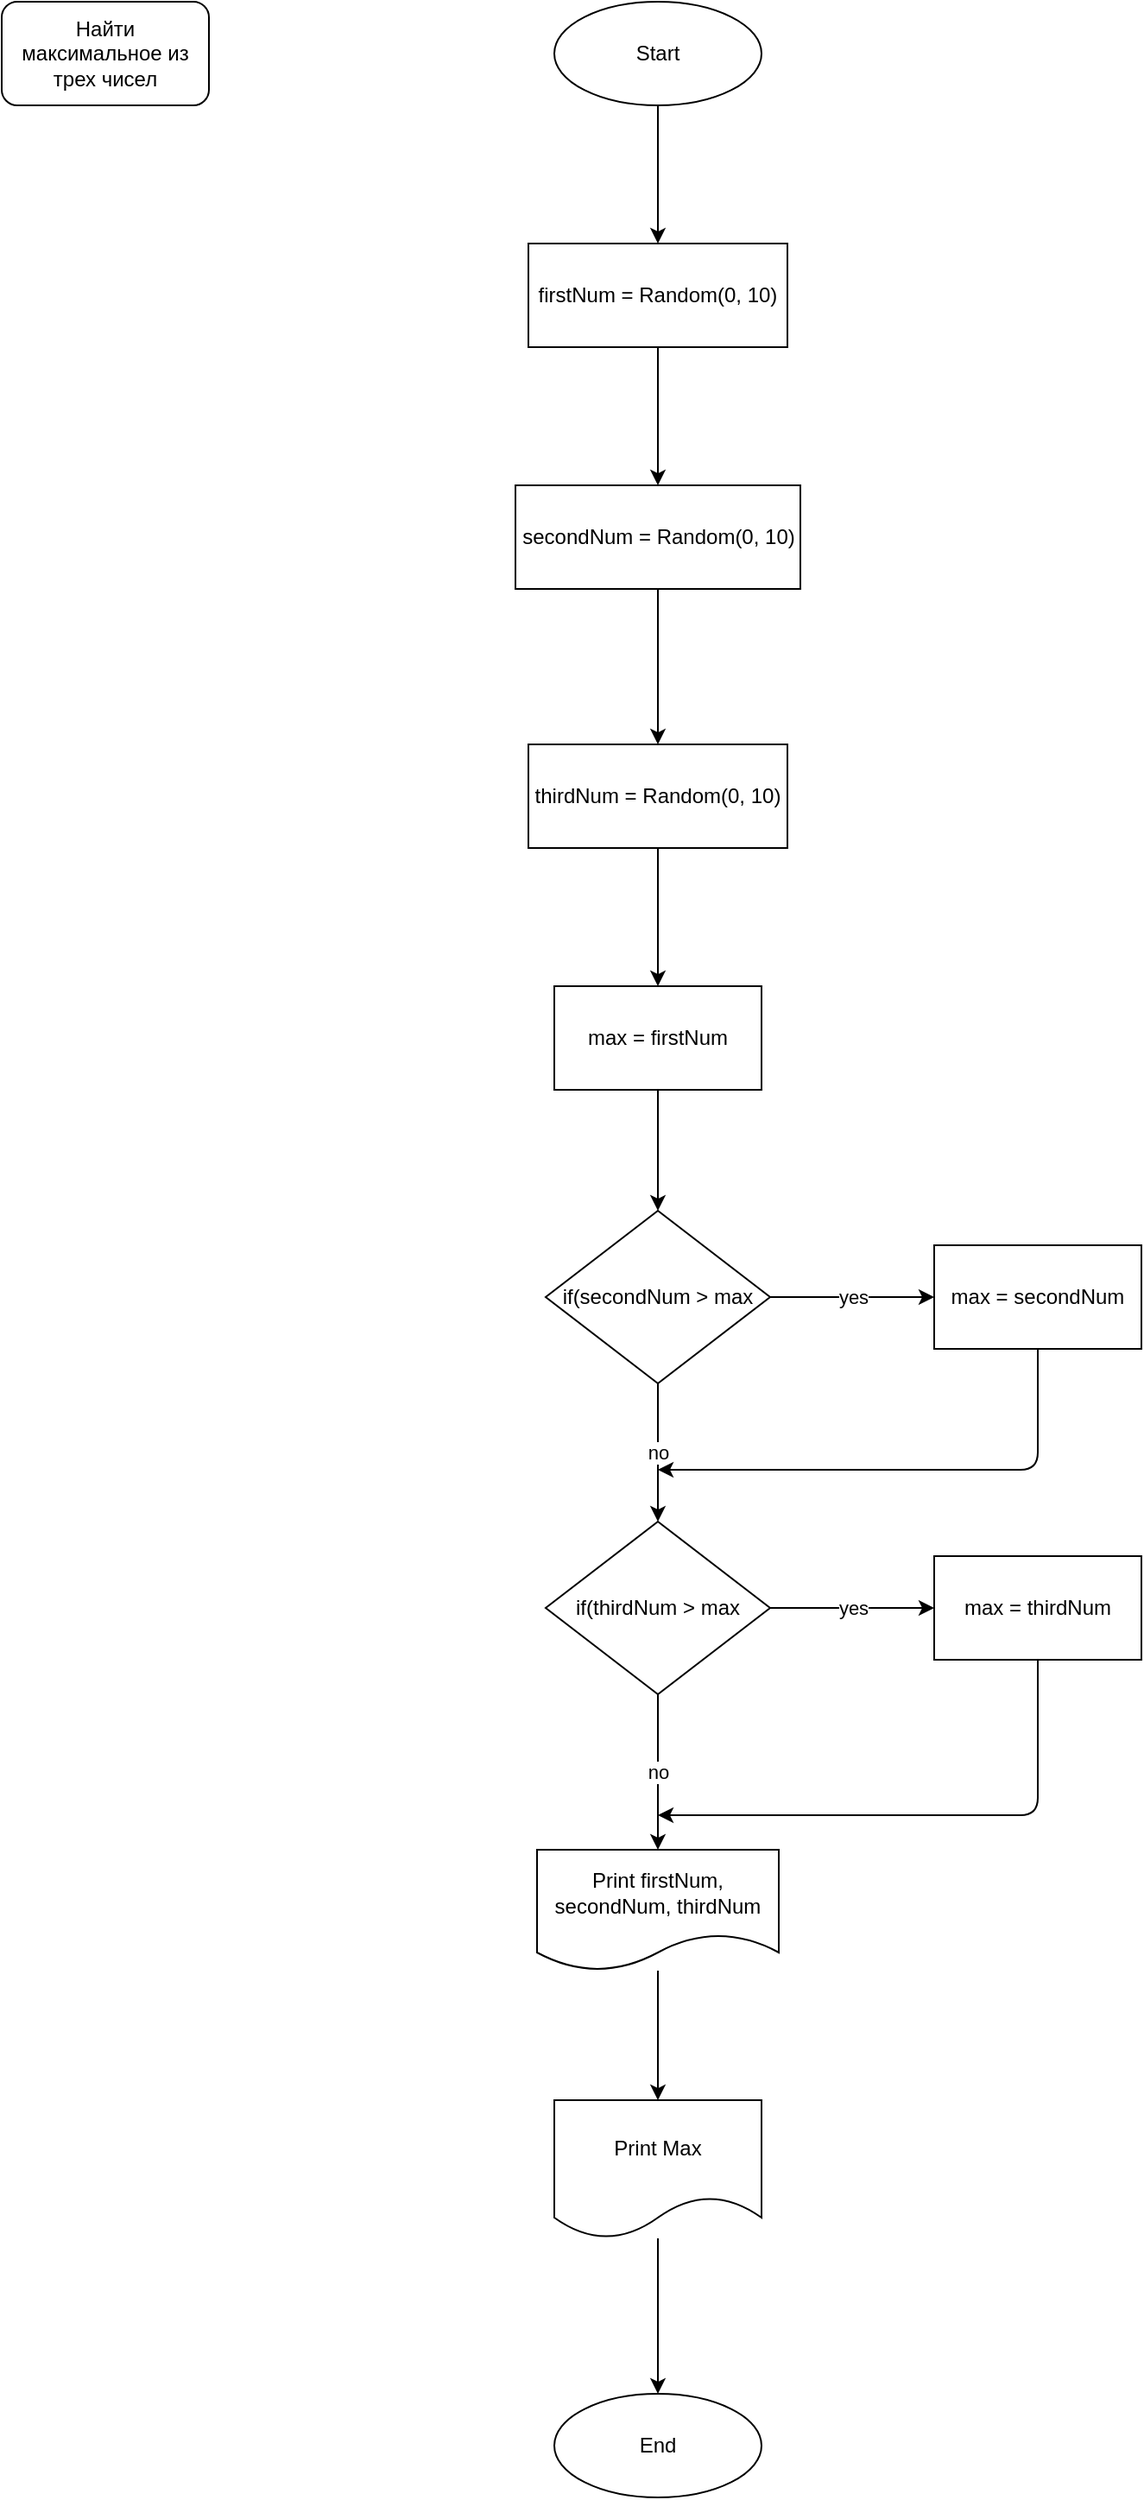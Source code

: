 <mxfile>
    <diagram id="79KaQXfiClJy6yJ42GyA" name="Page-1">
        <mxGraphModel dx="1306" dy="476" grid="1" gridSize="10" guides="1" tooltips="1" connect="1" arrows="1" fold="1" page="1" pageScale="1" pageWidth="1100" pageHeight="850" math="0" shadow="0">
            <root>
                <mxCell id="0"/>
                <mxCell id="1" parent="0"/>
                <mxCell id="3" value="Найти максимальное из трех чисел" style="rounded=1;whiteSpace=wrap;html=1;" vertex="1" parent="1">
                    <mxGeometry x="20" y="20" width="120" height="60" as="geometry"/>
                </mxCell>
                <mxCell id="6" value="" style="edgeStyle=none;html=1;" edge="1" parent="1" source="4" target="5">
                    <mxGeometry relative="1" as="geometry"/>
                </mxCell>
                <mxCell id="4" value="Start" style="ellipse;whiteSpace=wrap;html=1;" vertex="1" parent="1">
                    <mxGeometry x="340" y="20" width="120" height="60" as="geometry"/>
                </mxCell>
                <mxCell id="9" value="" style="edgeStyle=none;html=1;" edge="1" parent="1" source="5" target="7">
                    <mxGeometry relative="1" as="geometry"/>
                </mxCell>
                <mxCell id="5" value="firstNum = Random(0, 10)" style="whiteSpace=wrap;html=1;" vertex="1" parent="1">
                    <mxGeometry x="325" y="160" width="150" height="60" as="geometry"/>
                </mxCell>
                <mxCell id="10" value="" style="edgeStyle=none;html=1;" edge="1" parent="1" source="7" target="8">
                    <mxGeometry relative="1" as="geometry"/>
                </mxCell>
                <mxCell id="7" value="secondNum = Random(0, 10)" style="whiteSpace=wrap;html=1;" vertex="1" parent="1">
                    <mxGeometry x="317.5" y="300" width="165" height="60" as="geometry"/>
                </mxCell>
                <mxCell id="14" value="" style="edgeStyle=none;html=1;" edge="1" parent="1" source="8" target="13">
                    <mxGeometry relative="1" as="geometry"/>
                </mxCell>
                <mxCell id="8" value="thirdNum = Random(0, 10)" style="whiteSpace=wrap;html=1;" vertex="1" parent="1">
                    <mxGeometry x="325" y="450" width="150" height="60" as="geometry"/>
                </mxCell>
                <mxCell id="16" value="" style="edgeStyle=none;html=1;" edge="1" parent="1" source="13" target="15">
                    <mxGeometry relative="1" as="geometry"/>
                </mxCell>
                <mxCell id="13" value="max = firstNum" style="whiteSpace=wrap;html=1;" vertex="1" parent="1">
                    <mxGeometry x="340" y="590" width="120" height="60" as="geometry"/>
                </mxCell>
                <mxCell id="18" value="yes" style="edgeStyle=none;html=1;" edge="1" parent="1" source="15" target="17">
                    <mxGeometry relative="1" as="geometry"/>
                </mxCell>
                <mxCell id="20" value="no" style="edgeStyle=none;html=1;" edge="1" parent="1" source="15" target="19">
                    <mxGeometry relative="1" as="geometry"/>
                </mxCell>
                <mxCell id="15" value="if(secondNum &amp;gt; max" style="rhombus;whiteSpace=wrap;html=1;" vertex="1" parent="1">
                    <mxGeometry x="335" y="720" width="130" height="100" as="geometry"/>
                </mxCell>
                <mxCell id="25" style="edgeStyle=none;html=1;" edge="1" parent="1" source="17">
                    <mxGeometry relative="1" as="geometry">
                        <mxPoint x="400" y="870" as="targetPoint"/>
                        <Array as="points">
                            <mxPoint x="620" y="870"/>
                        </Array>
                    </mxGeometry>
                </mxCell>
                <mxCell id="17" value="max = secondNum" style="whiteSpace=wrap;html=1;" vertex="1" parent="1">
                    <mxGeometry x="560" y="740" width="120" height="60" as="geometry"/>
                </mxCell>
                <mxCell id="22" value="yes" style="edgeStyle=none;html=1;" edge="1" parent="1" source="19" target="21">
                    <mxGeometry relative="1" as="geometry"/>
                </mxCell>
                <mxCell id="27" value="no" style="edgeStyle=none;html=1;" edge="1" parent="1" source="19" target="26">
                    <mxGeometry relative="1" as="geometry"/>
                </mxCell>
                <mxCell id="19" value="if(thirdNum &amp;gt; max" style="rhombus;whiteSpace=wrap;html=1;" vertex="1" parent="1">
                    <mxGeometry x="335" y="900" width="130" height="100" as="geometry"/>
                </mxCell>
                <mxCell id="28" style="edgeStyle=none;html=1;" edge="1" parent="1" source="21">
                    <mxGeometry relative="1" as="geometry">
                        <mxPoint x="400" y="1070" as="targetPoint"/>
                        <Array as="points">
                            <mxPoint x="620" y="1070"/>
                        </Array>
                    </mxGeometry>
                </mxCell>
                <mxCell id="21" value="max = thirdNum" style="whiteSpace=wrap;html=1;" vertex="1" parent="1">
                    <mxGeometry x="560" y="920" width="120" height="60" as="geometry"/>
                </mxCell>
                <mxCell id="30" value="" style="edgeStyle=none;html=1;" edge="1" parent="1" source="26" target="29">
                    <mxGeometry relative="1" as="geometry"/>
                </mxCell>
                <mxCell id="26" value="Print firstNum, secondNum, thirdNum" style="shape=document;whiteSpace=wrap;html=1;boundedLbl=1;" vertex="1" parent="1">
                    <mxGeometry x="330" y="1090" width="140" height="70" as="geometry"/>
                </mxCell>
                <mxCell id="32" value="" style="edgeStyle=none;html=1;" edge="1" parent="1" source="29" target="31">
                    <mxGeometry relative="1" as="geometry"/>
                </mxCell>
                <mxCell id="29" value="Print Max" style="shape=document;whiteSpace=wrap;html=1;boundedLbl=1;" vertex="1" parent="1">
                    <mxGeometry x="340" y="1235" width="120" height="80" as="geometry"/>
                </mxCell>
                <mxCell id="31" value="End" style="ellipse;whiteSpace=wrap;html=1;" vertex="1" parent="1">
                    <mxGeometry x="340" y="1405" width="120" height="60" as="geometry"/>
                </mxCell>
            </root>
        </mxGraphModel>
    </diagram>
</mxfile>